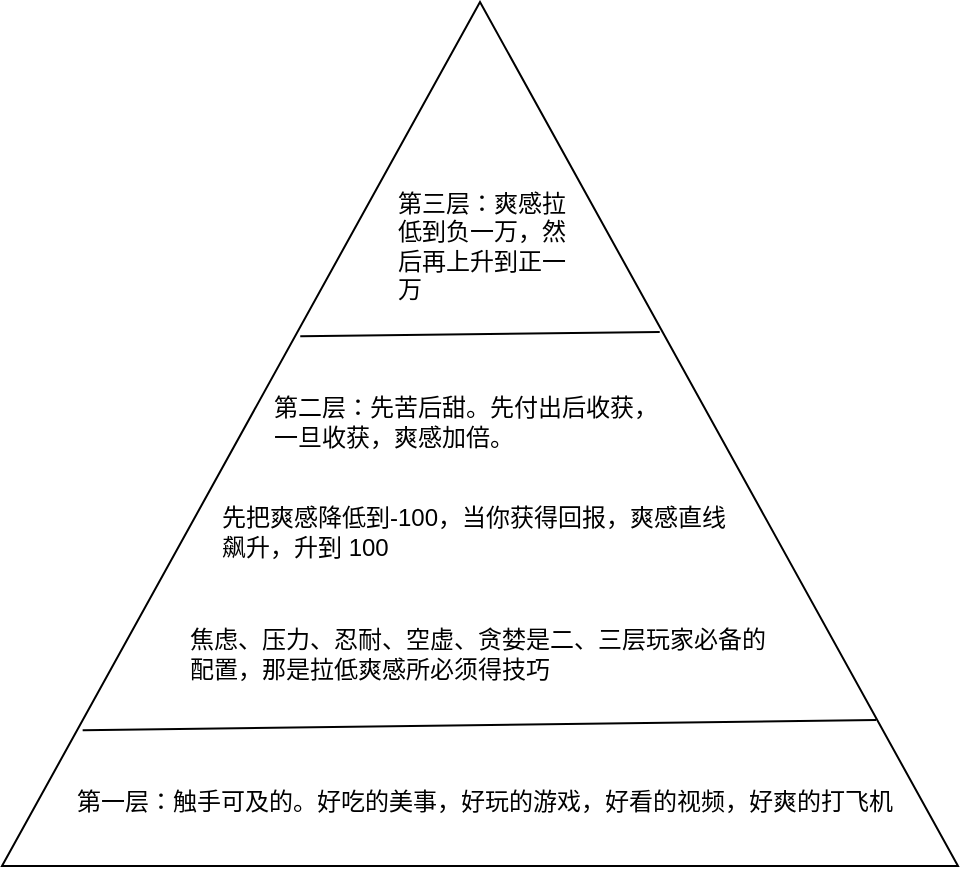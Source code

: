 <mxfile version="23.0.0" type="github">
  <diagram name="第 1 页" id="q5VWo7YROwjMWn6kW4Jo">
    <mxGraphModel dx="1050" dy="541" grid="0" gridSize="10" guides="1" tooltips="1" connect="1" arrows="1" fold="1" page="1" pageScale="1" pageWidth="827" pageHeight="1169" math="0" shadow="0">
      <root>
        <mxCell id="0" />
        <mxCell id="1" parent="0" />
        <mxCell id="vLHZaRy7evYTwg9gnATb-2" value="" style="triangle;whiteSpace=wrap;html=1;direction=north;" vertex="1" parent="1">
          <mxGeometry x="153" y="74" width="478" height="432" as="geometry" />
        </mxCell>
        <mxCell id="vLHZaRy7evYTwg9gnATb-4" value="" style="endArrow=none;html=1;rounded=0;exitX=0.613;exitY=0.312;exitDx=0;exitDy=0;exitPerimeter=0;entryX=0.618;entryY=0.688;entryDx=0;entryDy=0;entryPerimeter=0;" edge="1" parent="1" source="vLHZaRy7evYTwg9gnATb-2" target="vLHZaRy7evYTwg9gnATb-2">
          <mxGeometry width="50" height="50" relative="1" as="geometry">
            <mxPoint x="387" y="307" as="sourcePoint" />
            <mxPoint x="477" y="239" as="targetPoint" />
          </mxGeometry>
        </mxCell>
        <mxCell id="vLHZaRy7evYTwg9gnATb-5" value="第一层：触手可及的。好吃的美事，好玩的游戏，好看的视频，好爽的打飞机" style="text;html=1;strokeColor=none;fillColor=none;align=center;verticalAlign=middle;whiteSpace=wrap;rounded=0;" vertex="1" parent="1">
          <mxGeometry x="165" y="457" width="459" height="33" as="geometry" />
        </mxCell>
        <mxCell id="vLHZaRy7evYTwg9gnATb-6" value="" style="endArrow=none;html=1;rounded=0;entryX=0.169;entryY=0.906;entryDx=0;entryDy=0;entryPerimeter=0;exitX=0.157;exitY=0.076;exitDx=0;exitDy=0;exitPerimeter=0;" edge="1" parent="1">
          <mxGeometry width="50" height="50" relative="1" as="geometry">
            <mxPoint x="193.328" y="438.176" as="sourcePoint" />
            <mxPoint x="590.068" y="432.992" as="targetPoint" />
          </mxGeometry>
        </mxCell>
        <mxCell id="vLHZaRy7evYTwg9gnATb-7" value="第二层：先苦后甜。先付出后收获，一旦收获，爽感加倍。" style="text;html=1;strokeColor=none;fillColor=none;align=left;verticalAlign=middle;whiteSpace=wrap;rounded=0;" vertex="1" parent="1">
          <mxGeometry x="287" y="262" width="200" height="44" as="geometry" />
        </mxCell>
        <mxCell id="vLHZaRy7evYTwg9gnATb-8" value="第三层：爽感拉低到负一万，然后再上升到正一万" style="text;html=1;strokeColor=none;fillColor=none;align=left;verticalAlign=middle;whiteSpace=wrap;rounded=0;" vertex="1" parent="1">
          <mxGeometry x="349" y="164" width="91" height="64" as="geometry" />
        </mxCell>
        <mxCell id="vLHZaRy7evYTwg9gnATb-9" value="先把爽感降低到-100，当你获得回报，爽感直线飙升，升到 100" style="text;html=1;strokeColor=none;fillColor=none;align=left;verticalAlign=middle;whiteSpace=wrap;rounded=0;" vertex="1" parent="1">
          <mxGeometry x="261" y="320" width="262" height="38" as="geometry" />
        </mxCell>
        <mxCell id="vLHZaRy7evYTwg9gnATb-10" value="焦虑、压力、忍耐、空虚、贪婪是二、三层玩家必备的配置，那是拉低爽感所必须得技巧" style="text;html=1;strokeColor=none;fillColor=none;align=left;verticalAlign=middle;whiteSpace=wrap;rounded=0;" vertex="1" parent="1">
          <mxGeometry x="244.5" y="378" width="295" height="43" as="geometry" />
        </mxCell>
      </root>
    </mxGraphModel>
  </diagram>
</mxfile>
